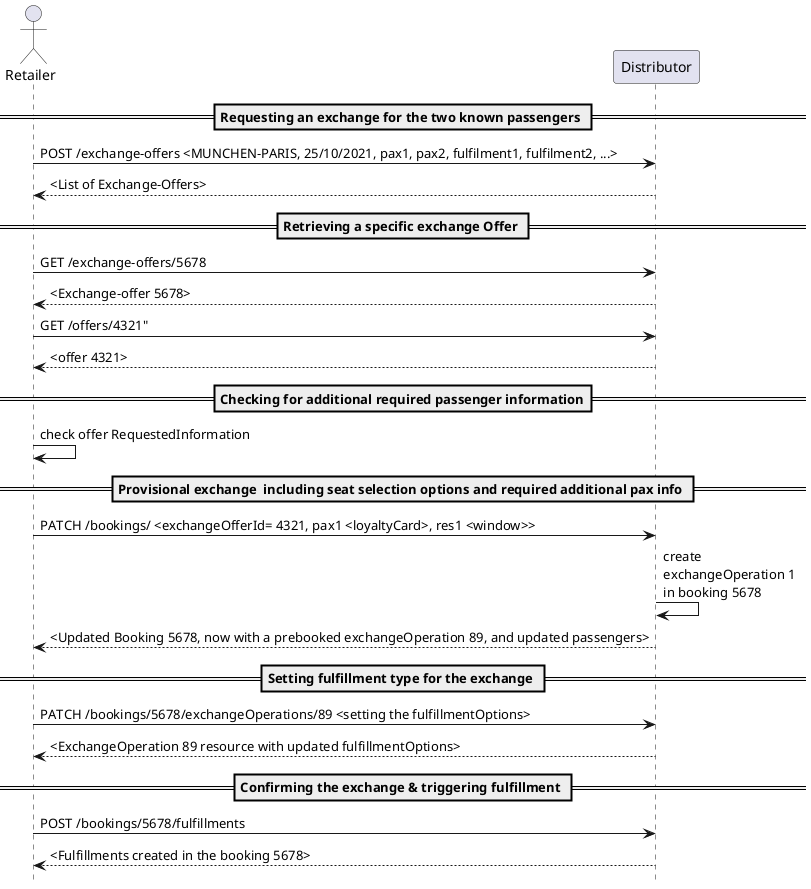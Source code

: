 @startuml
hide footbox

actor Retailer

== Requesting an exchange for the two known passengers ==
Retailer -> Distributor: POST /exchange-offers <MUNCHEN-PARIS, 25/10/2021, pax1, pax2, fulfilment1, fulfilment2, ...>
Distributor --> Retailer: <List of Exchange-Offers>

== Retrieving a specific exchange Offer ==
Retailer -> Distributor: GET /exchange-offers/5678
Distributor --> Retailer: <Exchange-offer 5678>
Retailer -> Distributor: GET /offers/4321"
Distributor --> Retailer: <offer 4321>

== Checking for additional required passenger information==
Retailer -> Retailer: check offer RequestedInformation 

== Provisional exchange  including seat selection options and required additional pax info ==
Retailer -> Distributor: PATCH /bookings/ <exchangeOfferId= 4321, pax1 <loyaltyCard>, res1 <window>>
Distributor -> Distributor : create \nexchangeOperation 1 \nin booking 5678
Distributor --> Retailer: <Updated Booking 5678, now with a prebooked exchangeOperation 89, and updated passengers>

== Setting fulfillment type for the exchange ==
Retailer -> Distributor: PATCH /bookings/5678/exchangeOperations/89 <setting the fulfillmentOptions>
Distributor --> Retailer: <ExchangeOperation 89 resource with updated fulfillmentOptions>

== Confirming the exchange & triggering fulfillment ==
Retailer -> Distributor: POST /bookings/5678/fulfillments
Distributor --> Retailer: <Fulfillments created in the booking 5678>
@enduml